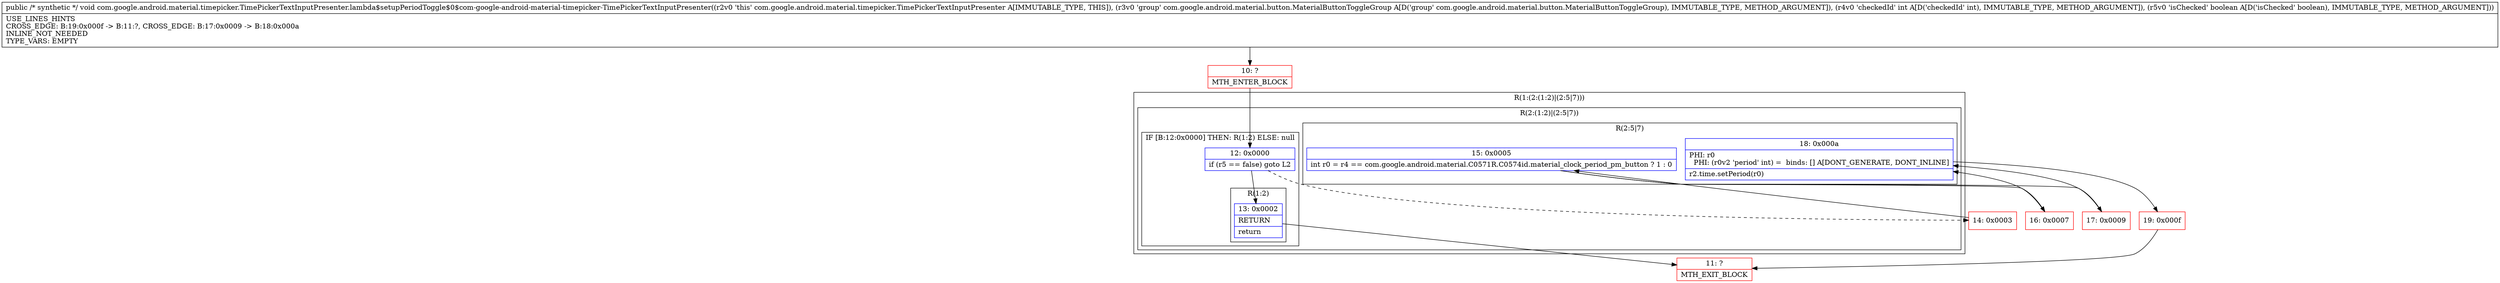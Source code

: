 digraph "CFG forcom.google.android.material.timepicker.TimePickerTextInputPresenter.lambda$setupPeriodToggle$0$com\-google\-android\-material\-timepicker\-TimePickerTextInputPresenter(Lcom\/google\/android\/material\/button\/MaterialButtonToggleGroup;IZ)V" {
subgraph cluster_Region_1955932032 {
label = "R(1:(2:(1:2)|(2:5|7)))";
node [shape=record,color=blue];
subgraph cluster_Region_1032691478 {
label = "R(2:(1:2)|(2:5|7))";
node [shape=record,color=blue];
subgraph cluster_IfRegion_1524217298 {
label = "IF [B:12:0x0000] THEN: R(1:2) ELSE: null";
node [shape=record,color=blue];
Node_12 [shape=record,label="{12\:\ 0x0000|if (r5 == false) goto L2\l}"];
subgraph cluster_Region_1355466178 {
label = "R(1:2)";
node [shape=record,color=blue];
Node_13 [shape=record,label="{13\:\ 0x0002|RETURN\l|return\l}"];
}
}
subgraph cluster_Region_1587086603 {
label = "R(2:5|7)";
node [shape=record,color=blue];
Node_15 [shape=record,label="{15\:\ 0x0005|int r0 = r4 == com.google.android.material.C0571R.C0574id.material_clock_period_pm_button ? 1 : 0\l}"];
Node_18 [shape=record,label="{18\:\ 0x000a|PHI: r0 \l  PHI: (r0v2 'period' int) =  binds: [] A[DONT_GENERATE, DONT_INLINE]\l|r2.time.setPeriod(r0)\l}"];
}
}
}
Node_10 [shape=record,color=red,label="{10\:\ ?|MTH_ENTER_BLOCK\l}"];
Node_11 [shape=record,color=red,label="{11\:\ ?|MTH_EXIT_BLOCK\l}"];
Node_14 [shape=record,color=red,label="{14\:\ 0x0003}"];
Node_16 [shape=record,color=red,label="{16\:\ 0x0007}"];
Node_19 [shape=record,color=red,label="{19\:\ 0x000f}"];
Node_17 [shape=record,color=red,label="{17\:\ 0x0009}"];
MethodNode[shape=record,label="{public \/* synthetic *\/ void com.google.android.material.timepicker.TimePickerTextInputPresenter.lambda$setupPeriodToggle$0$com\-google\-android\-material\-timepicker\-TimePickerTextInputPresenter((r2v0 'this' com.google.android.material.timepicker.TimePickerTextInputPresenter A[IMMUTABLE_TYPE, THIS]), (r3v0 'group' com.google.android.material.button.MaterialButtonToggleGroup A[D('group' com.google.android.material.button.MaterialButtonToggleGroup), IMMUTABLE_TYPE, METHOD_ARGUMENT]), (r4v0 'checkedId' int A[D('checkedId' int), IMMUTABLE_TYPE, METHOD_ARGUMENT]), (r5v0 'isChecked' boolean A[D('isChecked' boolean), IMMUTABLE_TYPE, METHOD_ARGUMENT]))  | USE_LINES_HINTS\lCROSS_EDGE: B:19:0x000f \-\> B:11:?, CROSS_EDGE: B:17:0x0009 \-\> B:18:0x000a\lINLINE_NOT_NEEDED\lTYPE_VARS: EMPTY\l}"];
MethodNode -> Node_10;Node_12 -> Node_13;
Node_12 -> Node_14[style=dashed];
Node_13 -> Node_11;
Node_15 -> Node_16;
Node_15 -> Node_17;
Node_18 -> Node_19;
Node_10 -> Node_12;
Node_14 -> Node_15;
Node_16 -> Node_18;
Node_19 -> Node_11;
Node_17 -> Node_18;
}

